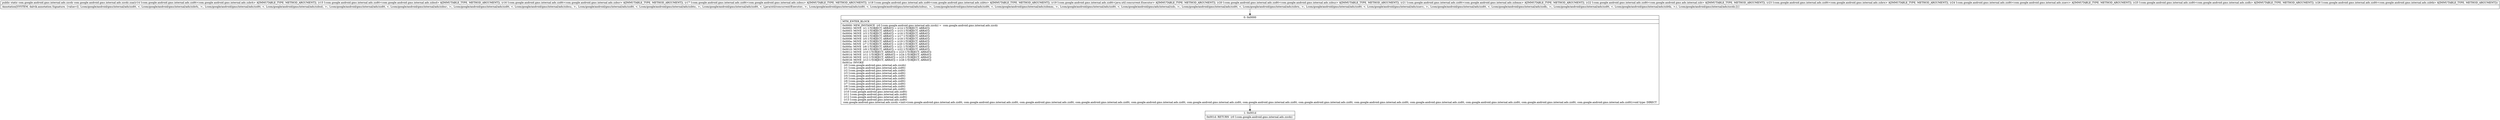 digraph "CFG forcom.google.android.gms.internal.ads.zzcdz.zza(Lcom\/google\/android\/gms\/internal\/ads\/zzdtt;Lcom\/google\/android\/gms\/internal\/ads\/zzdtt;Lcom\/google\/android\/gms\/internal\/ads\/zzdtt;Lcom\/google\/android\/gms\/internal\/ads\/zzdtt;Lcom\/google\/android\/gms\/internal\/ads\/zzdtt;Lcom\/google\/android\/gms\/internal\/ads\/zzdtt;Lcom\/google\/android\/gms\/internal\/ads\/zzdtt;Lcom\/google\/android\/gms\/internal\/ads\/zzdtt;Lcom\/google\/android\/gms\/internal\/ads\/zzdtt;Lcom\/google\/android\/gms\/internal\/ads\/zzdtt;Lcom\/google\/android\/gms\/internal\/ads\/zzdtt;Lcom\/google\/android\/gms\/internal\/ads\/zzdtt;Lcom\/google\/android\/gms\/internal\/ads\/zzdtt;)Lcom\/google\/android\/gms\/internal\/ads\/zzcdz;" {
Node_0 [shape=record,label="{0\:\ 0x0000|MTH_ENTER_BLOCK\l|0x0000: NEW_INSTANCE  (r0 I:com.google.android.gms.internal.ads.zzcdz) =  com.google.android.gms.internal.ads.zzcdz \l0x0002: MOVE  (r1 I:?[OBJECT, ARRAY]) = (r14 I:?[OBJECT, ARRAY]) \l0x0003: MOVE  (r2 I:?[OBJECT, ARRAY]) = (r15 I:?[OBJECT, ARRAY]) \l0x0004: MOVE  (r3 I:?[OBJECT, ARRAY]) = (r16 I:?[OBJECT, ARRAY]) \l0x0006: MOVE  (r4 I:?[OBJECT, ARRAY]) = (r17 I:?[OBJECT, ARRAY]) \l0x0008: MOVE  (r5 I:?[OBJECT, ARRAY]) = (r18 I:?[OBJECT, ARRAY]) \l0x000a: MOVE  (r6 I:?[OBJECT, ARRAY]) = (r19 I:?[OBJECT, ARRAY]) \l0x000c: MOVE  (r7 I:?[OBJECT, ARRAY]) = (r20 I:?[OBJECT, ARRAY]) \l0x000e: MOVE  (r8 I:?[OBJECT, ARRAY]) = (r21 I:?[OBJECT, ARRAY]) \l0x0010: MOVE  (r9 I:?[OBJECT, ARRAY]) = (r22 I:?[OBJECT, ARRAY]) \l0x0012: MOVE  (r10 I:?[OBJECT, ARRAY]) = (r23 I:?[OBJECT, ARRAY]) \l0x0014: MOVE  (r11 I:?[OBJECT, ARRAY]) = (r24 I:?[OBJECT, ARRAY]) \l0x0016: MOVE  (r12 I:?[OBJECT, ARRAY]) = (r25 I:?[OBJECT, ARRAY]) \l0x0018: MOVE  (r13 I:?[OBJECT, ARRAY]) = (r26 I:?[OBJECT, ARRAY]) \l0x001a: INVOKE  \l  (r0 I:com.google.android.gms.internal.ads.zzcdz)\l  (r1 I:com.google.android.gms.internal.ads.zzdtt)\l  (r2 I:com.google.android.gms.internal.ads.zzdtt)\l  (r3 I:com.google.android.gms.internal.ads.zzdtt)\l  (r4 I:com.google.android.gms.internal.ads.zzdtt)\l  (r5 I:com.google.android.gms.internal.ads.zzdtt)\l  (r6 I:com.google.android.gms.internal.ads.zzdtt)\l  (r7 I:com.google.android.gms.internal.ads.zzdtt)\l  (r8 I:com.google.android.gms.internal.ads.zzdtt)\l  (r9 I:com.google.android.gms.internal.ads.zzdtt)\l  (r10 I:com.google.android.gms.internal.ads.zzdtt)\l  (r11 I:com.google.android.gms.internal.ads.zzdtt)\l  (r12 I:com.google.android.gms.internal.ads.zzdtt)\l  (r13 I:com.google.android.gms.internal.ads.zzdtt)\l com.google.android.gms.internal.ads.zzcdz.\<init\>(com.google.android.gms.internal.ads.zzdtt, com.google.android.gms.internal.ads.zzdtt, com.google.android.gms.internal.ads.zzdtt, com.google.android.gms.internal.ads.zzdtt, com.google.android.gms.internal.ads.zzdtt, com.google.android.gms.internal.ads.zzdtt, com.google.android.gms.internal.ads.zzdtt, com.google.android.gms.internal.ads.zzdtt, com.google.android.gms.internal.ads.zzdtt, com.google.android.gms.internal.ads.zzdtt, com.google.android.gms.internal.ads.zzdtt, com.google.android.gms.internal.ads.zzdtt, com.google.android.gms.internal.ads.zzdtt):void type: DIRECT \l}"];
Node_1 [shape=record,label="{1\:\ 0x001d|0x001d: RETURN  (r0 I:com.google.android.gms.internal.ads.zzcdz) \l}"];
MethodNode[shape=record,label="{public static com.google.android.gms.internal.ads.zzcdz com.google.android.gms.internal.ads.zzcdz.zza((r14 I:com.google.android.gms.internal.ads.zzdtt\<com.google.android.gms.internal.ads.zzbrh\> A[IMMUTABLE_TYPE, METHOD_ARGUMENT]), (r15 I:com.google.android.gms.internal.ads.zzdtt\<com.google.android.gms.internal.ads.zzbsd\> A[IMMUTABLE_TYPE, METHOD_ARGUMENT]), (r16 I:com.google.android.gms.internal.ads.zzdtt\<com.google.android.gms.internal.ads.zzbsr\> A[IMMUTABLE_TYPE, METHOD_ARGUMENT]), (r17 I:com.google.android.gms.internal.ads.zzdtt\<com.google.android.gms.internal.ads.zzbsu\> A[IMMUTABLE_TYPE, METHOD_ARGUMENT]), (r18 I:com.google.android.gms.internal.ads.zzdtt\<com.google.android.gms.internal.ads.zzbto\> A[IMMUTABLE_TYPE, METHOD_ARGUMENT]), (r19 I:com.google.android.gms.internal.ads.zzdtt\<java.util.concurrent.Executor\> A[IMMUTABLE_TYPE, METHOD_ARGUMENT]), (r20 I:com.google.android.gms.internal.ads.zzdtt\<com.google.android.gms.internal.ads.zzbuz\> A[IMMUTABLE_TYPE, METHOD_ARGUMENT]), (r21 I:com.google.android.gms.internal.ads.zzdtt\<com.google.android.gms.internal.ads.zzbmm\> A[IMMUTABLE_TYPE, METHOD_ARGUMENT]), (r22 I:com.google.android.gms.internal.ads.zzdtt\<com.google.android.gms.ads.internal.zzb\> A[IMMUTABLE_TYPE, METHOD_ARGUMENT]), (r23 I:com.google.android.gms.internal.ads.zzdtt\<com.google.android.gms.internal.ads.zzbrx\> A[IMMUTABLE_TYPE, METHOD_ARGUMENT]), (r24 I:com.google.android.gms.internal.ads.zzdtt\<com.google.android.gms.internal.ads.zzavc\> A[IMMUTABLE_TYPE, METHOD_ARGUMENT]), (r25 I:com.google.android.gms.internal.ads.zzdtt\<com.google.android.gms.internal.ads.zzdh\> A[IMMUTABLE_TYPE, METHOD_ARGUMENT]), (r26 I:com.google.android.gms.internal.ads.zzdtt\<com.google.android.gms.internal.ads.zzbtk\> A[IMMUTABLE_TYPE, METHOD_ARGUMENT]))  | Annotation[SYSTEM, dalvik.annotation.Signature, \{value=[(, Lcom\/google\/android\/gms\/internal\/ads\/zzdtt, \<, Lcom\/google\/android\/gms\/internal\/ads\/zzbrh;, \>;, Lcom\/google\/android\/gms\/internal\/ads\/zzdtt, \<, Lcom\/google\/android\/gms\/internal\/ads\/zzbsd;, \>;, Lcom\/google\/android\/gms\/internal\/ads\/zzdtt, \<, Lcom\/google\/android\/gms\/internal\/ads\/zzbsr;, \>;, Lcom\/google\/android\/gms\/internal\/ads\/zzdtt, \<, Lcom\/google\/android\/gms\/internal\/ads\/zzbsu;, \>;, Lcom\/google\/android\/gms\/internal\/ads\/zzdtt, \<, Lcom\/google\/android\/gms\/internal\/ads\/zzbto;, \>;, Lcom\/google\/android\/gms\/internal\/ads\/zzdtt, \<, Ljava\/util\/concurrent\/Executor;, \>;, Lcom\/google\/android\/gms\/internal\/ads\/zzdtt, \<, Lcom\/google\/android\/gms\/internal\/ads\/zzbuz;, \>;, Lcom\/google\/android\/gms\/internal\/ads\/zzdtt, \<, Lcom\/google\/android\/gms\/internal\/ads\/zzbmm;, \>;, Lcom\/google\/android\/gms\/internal\/ads\/zzdtt, \<, Lcom\/google\/android\/gms\/ads\/internal\/zzb;, \>;, Lcom\/google\/android\/gms\/internal\/ads\/zzdtt, \<, Lcom\/google\/android\/gms\/internal\/ads\/zzbrx;, \>;, Lcom\/google\/android\/gms\/internal\/ads\/zzdtt, \<, Lcom\/google\/android\/gms\/internal\/ads\/zzavc;, \>;, Lcom\/google\/android\/gms\/internal\/ads\/zzdtt, \<, Lcom\/google\/android\/gms\/internal\/ads\/zzdh;, \>;, Lcom\/google\/android\/gms\/internal\/ads\/zzdtt, \<, Lcom\/google\/android\/gms\/internal\/ads\/zzbtk;, \>;), Lcom\/google\/android\/gms\/internal\/ads\/zzcdz;]\}]\l}"];
MethodNode -> Node_0;
Node_0 -> Node_1;
}

